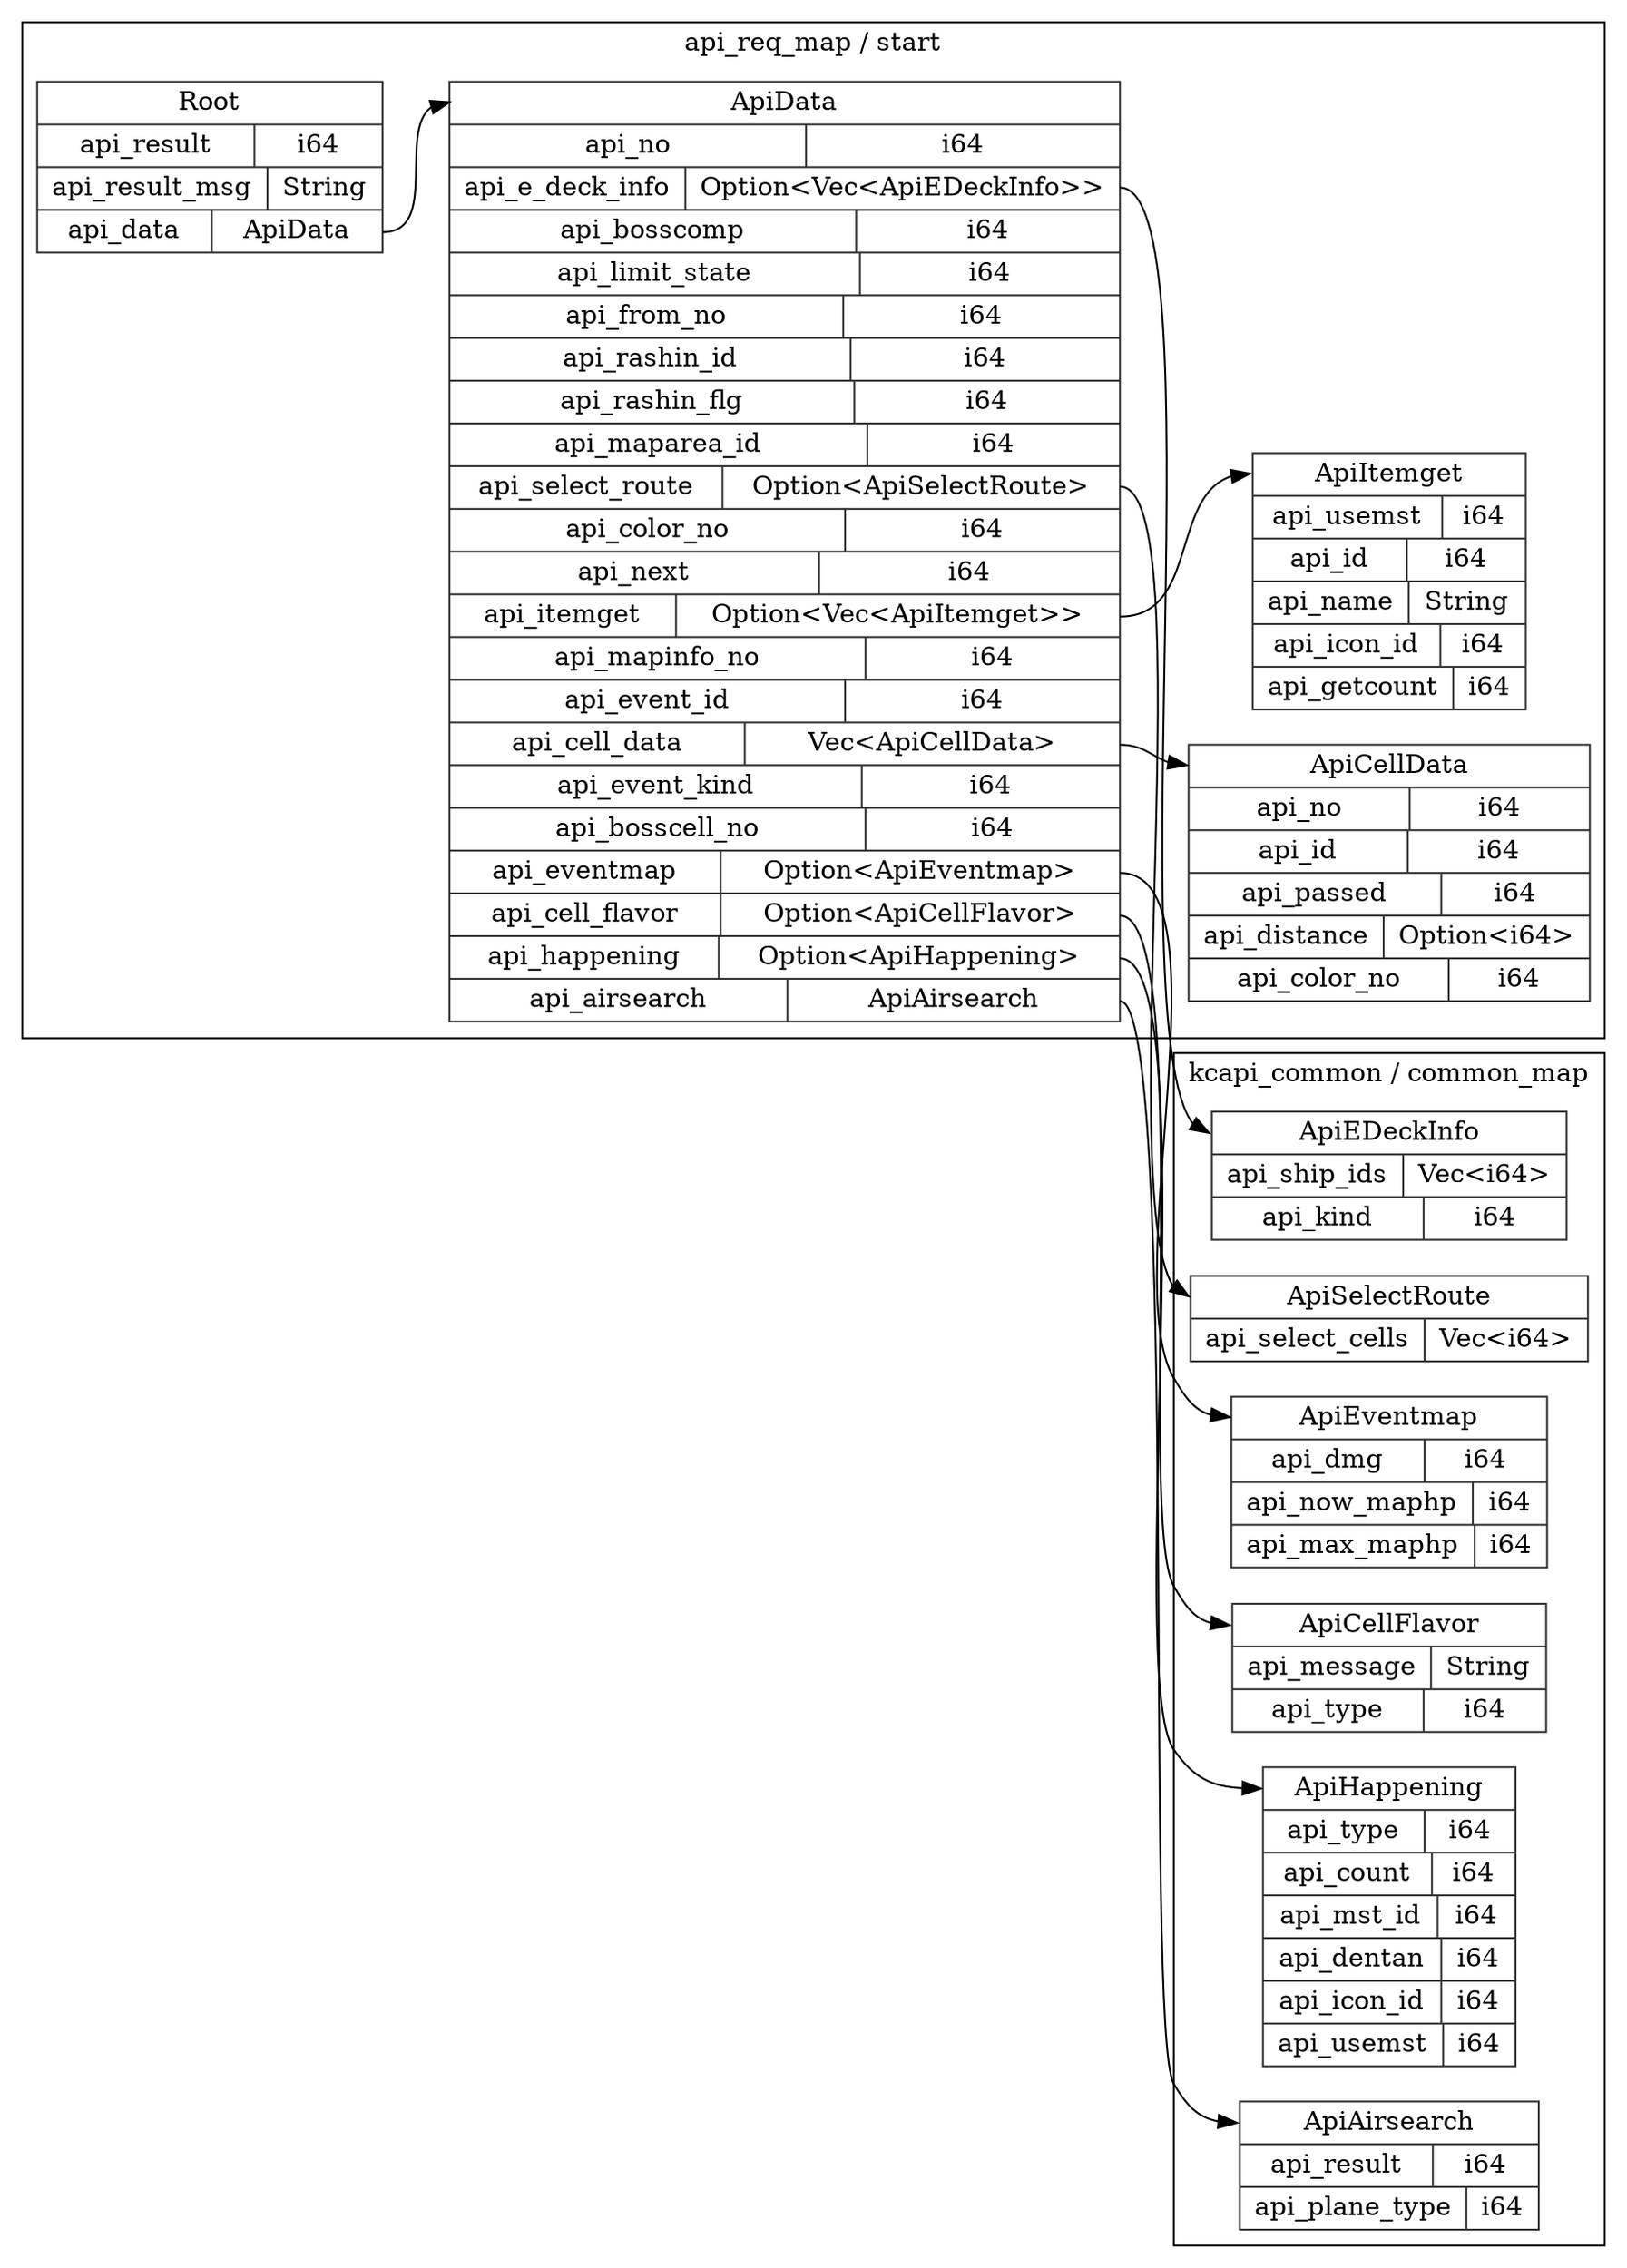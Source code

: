 digraph {
  rankdir=LR;
  subgraph cluster_0 {
    label="api_req_map / start";
    node [style="filled", color=white, style="solid", color=gray20];
    api_req_map__start__ApiCellData [label="<ApiCellData> ApiCellData  | { api_no | <api_no> i64 } | { api_id | <api_id> i64 } | { api_passed | <api_passed> i64 } | { api_distance | <api_distance> Option\<i64\> } | { api_color_no | <api_color_no> i64 }", shape=record];
    api_req_map__start__ApiData [label="<ApiData> ApiData  | { api_no | <api_no> i64 } | { api_e_deck_info | <api_e_deck_info> Option\<Vec\<ApiEDeckInfo\>\> } | { api_bosscomp | <api_bosscomp> i64 } | { api_limit_state | <api_limit_state> i64 } | { api_from_no | <api_from_no> i64 } | { api_rashin_id | <api_rashin_id> i64 } | { api_rashin_flg | <api_rashin_flg> i64 } | { api_maparea_id | <api_maparea_id> i64 } | { api_select_route | <api_select_route> Option\<ApiSelectRoute\> } | { api_color_no | <api_color_no> i64 } | { api_next | <api_next> i64 } | { api_itemget | <api_itemget> Option\<Vec\<ApiItemget\>\> } | { api_mapinfo_no | <api_mapinfo_no> i64 } | { api_event_id | <api_event_id> i64 } | { api_cell_data | <api_cell_data> Vec\<ApiCellData\> } | { api_event_kind | <api_event_kind> i64 } | { api_bosscell_no | <api_bosscell_no> i64 } | { api_eventmap | <api_eventmap> Option\<ApiEventmap\> } | { api_cell_flavor | <api_cell_flavor> Option\<ApiCellFlavor\> } | { api_happening | <api_happening> Option\<ApiHappening\> } | { api_airsearch | <api_airsearch> ApiAirsearch }", shape=record];
    api_req_map__start__ApiItemget;
    api_req_map__start__ApiData:api_itemget:e -> api_req_map__start__ApiItemget:ApiItemget:w;
    api_req_map__start__ApiData:api_cell_data:e -> api_req_map__start__ApiCellData:ApiCellData:w;
    api_req_map__start__ApiItemget [label="<ApiItemget> ApiItemget  | { api_usemst | <api_usemst> i64 } | { api_id | <api_id> i64 } | { api_name | <api_name> String } | { api_icon_id | <api_icon_id> i64 } | { api_getcount | <api_getcount> i64 }", shape=record];
    api_req_map__start__Root [label="<Root> Root  | { api_result | <api_result> i64 } | { api_result_msg | <api_result_msg> String } | { api_data | <api_data> ApiData }", shape=record];
    api_req_map__start__Root:api_data:e -> api_req_map__start__ApiData:ApiData:w;
  }
  subgraph cluster_1 {
    label="kcapi_common / common_map";
    node [style="filled", color=white, style="solid", color=gray20];
    kcapi_common__common_map__ApiEDeckInfo [label="<ApiEDeckInfo> ApiEDeckInfo  | { api_ship_ids | <api_ship_ids> Vec\<i64\> } | { api_kind | <api_kind> i64 }", shape=record];
    kcapi_common__common_map__ApiSelectRoute [label="<ApiSelectRoute> ApiSelectRoute  | { api_select_cells | <api_select_cells> Vec\<i64\> }", shape=record];
    kcapi_common__common_map__ApiEventmap [label="<ApiEventmap> ApiEventmap  | { api_dmg | <api_dmg> i64 } | { api_now_maphp | <api_now_maphp> i64 } | { api_max_maphp | <api_max_maphp> i64 }", shape=record];
    kcapi_common__common_map__ApiCellFlavor [label="<ApiCellFlavor> ApiCellFlavor  | { api_message | <api_message> String } | { api_type | <api_type> i64 }", shape=record];
    kcapi_common__common_map__ApiHappening [label="<ApiHappening> ApiHappening  | { api_type | <api_type> i64 } | { api_count | <api_count> i64 } | { api_mst_id | <api_mst_id> i64 } | { api_dentan | <api_dentan> i64 } | { api_icon_id | <api_icon_id> i64 } | { api_usemst | <api_usemst> i64 }", shape=record];
    kcapi_common__common_map__ApiAirsearch [label="<ApiAirsearch> ApiAirsearch  | { api_result | <api_result> i64 } | { api_plane_type | <api_plane_type> i64 }", shape=record];
  }
  api_req_map__start__ApiData:api_e_deck_info:e -> kcapi_common__common_map__ApiEDeckInfo:ApiEDeckInfo:w;
  api_req_map__start__ApiData:api_select_route:e -> kcapi_common__common_map__ApiSelectRoute:ApiSelectRoute:w;
  api_req_map__start__ApiData:api_eventmap:e -> kcapi_common__common_map__ApiEventmap:ApiEventmap:w;
  api_req_map__start__ApiData:api_cell_flavor:e -> kcapi_common__common_map__ApiCellFlavor:ApiCellFlavor:w;
  api_req_map__start__ApiData:api_happening:e -> kcapi_common__common_map__ApiHappening:ApiHappening:w;
  api_req_map__start__ApiData:api_airsearch:e -> kcapi_common__common_map__ApiAirsearch:ApiAirsearch:w;
}
